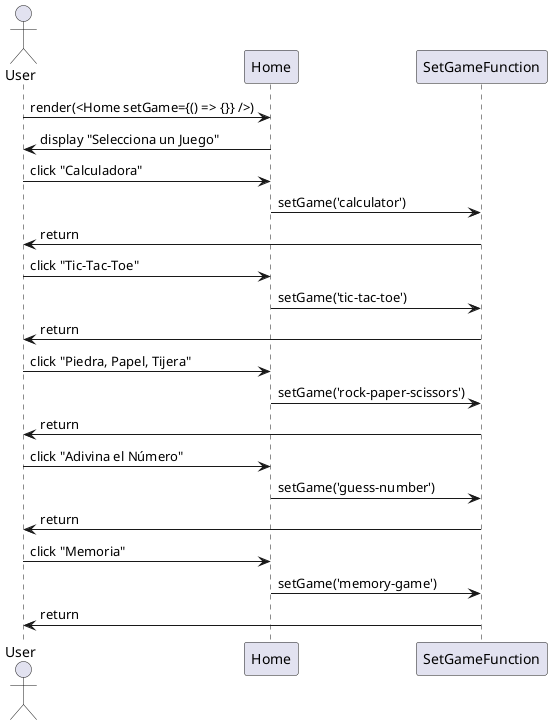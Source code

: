 
@startuml
actor User
participant Home
participant SetGameFunction

User -> Home : render(<Home setGame={() => {}} />)
Home -> User : display "Selecciona un Juego"

User -> Home : click "Calculadora"
Home -> SetGameFunction : setGame('calculator')
SetGameFunction -> User : return

User -> Home : click "Tic-Tac-Toe"
Home -> SetGameFunction : setGame('tic-tac-toe')
SetGameFunction -> User : return

User -> Home : click "Piedra, Papel, Tijera"
Home -> SetGameFunction : setGame('rock-paper-scissors')
SetGameFunction -> User : return

User -> Home : click "Adivina el Número"
Home -> SetGameFunction : setGame('guess-number')
SetGameFunction -> User : return

User -> Home : click "Memoria"
Home -> SetGameFunction : setGame('memory-game')
SetGameFunction -> User : return
@enduml
